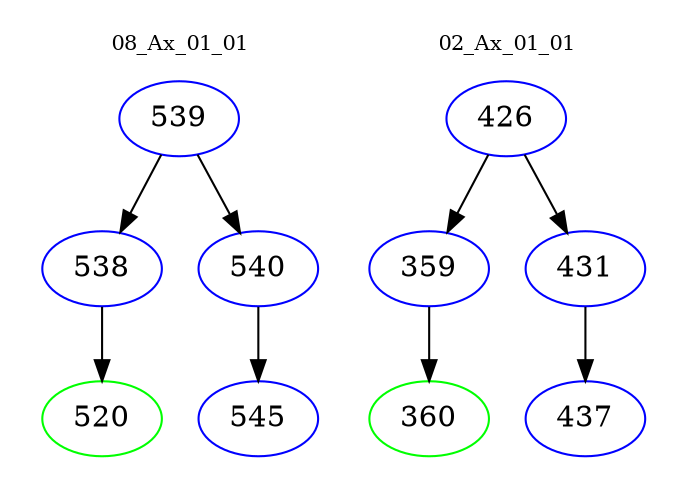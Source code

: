 digraph{
subgraph cluster_0 {
color = white
label = "08_Ax_01_01";
fontsize=10;
T0_539 [label="539", color="blue"]
T0_539 -> T0_538 [color="black"]
T0_538 [label="538", color="blue"]
T0_538 -> T0_520 [color="black"]
T0_520 [label="520", color="green"]
T0_539 -> T0_540 [color="black"]
T0_540 [label="540", color="blue"]
T0_540 -> T0_545 [color="black"]
T0_545 [label="545", color="blue"]
}
subgraph cluster_1 {
color = white
label = "02_Ax_01_01";
fontsize=10;
T1_426 [label="426", color="blue"]
T1_426 -> T1_359 [color="black"]
T1_359 [label="359", color="blue"]
T1_359 -> T1_360 [color="black"]
T1_360 [label="360", color="green"]
T1_426 -> T1_431 [color="black"]
T1_431 [label="431", color="blue"]
T1_431 -> T1_437 [color="black"]
T1_437 [label="437", color="blue"]
}
}
